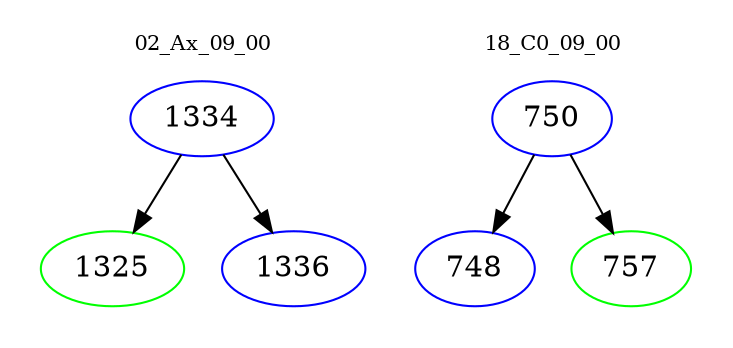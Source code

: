 digraph{
subgraph cluster_0 {
color = white
label = "02_Ax_09_00";
fontsize=10;
T0_1334 [label="1334", color="blue"]
T0_1334 -> T0_1325 [color="black"]
T0_1325 [label="1325", color="green"]
T0_1334 -> T0_1336 [color="black"]
T0_1336 [label="1336", color="blue"]
}
subgraph cluster_1 {
color = white
label = "18_C0_09_00";
fontsize=10;
T1_750 [label="750", color="blue"]
T1_750 -> T1_748 [color="black"]
T1_748 [label="748", color="blue"]
T1_750 -> T1_757 [color="black"]
T1_757 [label="757", color="green"]
}
}
